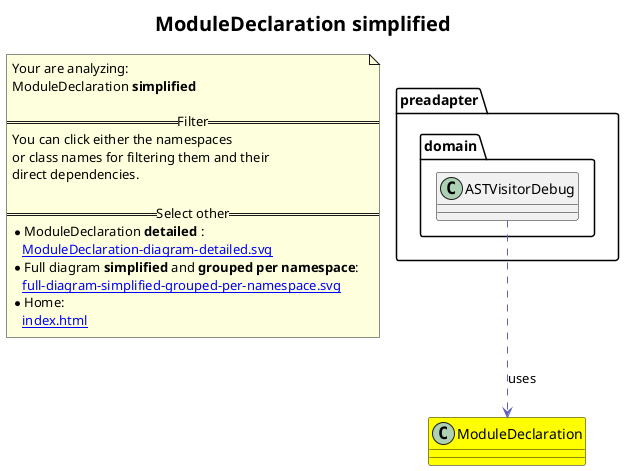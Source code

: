 @startuml
title <size:20>ModuleDeclaration **simplified** </size>
note "Your are analyzing:\nModuleDeclaration **simplified** \n\n==Filter==\nYou can click either the namespaces \nor class names for filtering them and their\ndirect dependencies.\n\n==Select other==\n* ModuleDeclaration **detailed** :\n   [[ModuleDeclaration-diagram-detailed.svg]]\n* Full diagram **simplified** and **grouped per namespace**:\n   [[full-diagram-simplified-grouped-per-namespace.svg]]\n* Home:\n   [[index.html]]" as FloatingNote
class ModuleDeclaration [[ModuleDeclaration-diagram-simplified.svg]] #yellow {
}
  class preadapter.domain.ASTVisitorDebug [[preadapter.domain.ASTVisitorDebug-diagram-simplified.svg]]  {
  }
 ' *************************************** 
 ' *************************************** 
 ' *************************************** 
' Class relations extracted from namespace:
' 
' Class relations extracted from namespace:
' preadapter.domain
preadapter.domain.ASTVisitorDebug .[#6060BB].> ModuleDeclaration  : uses 
@enduml